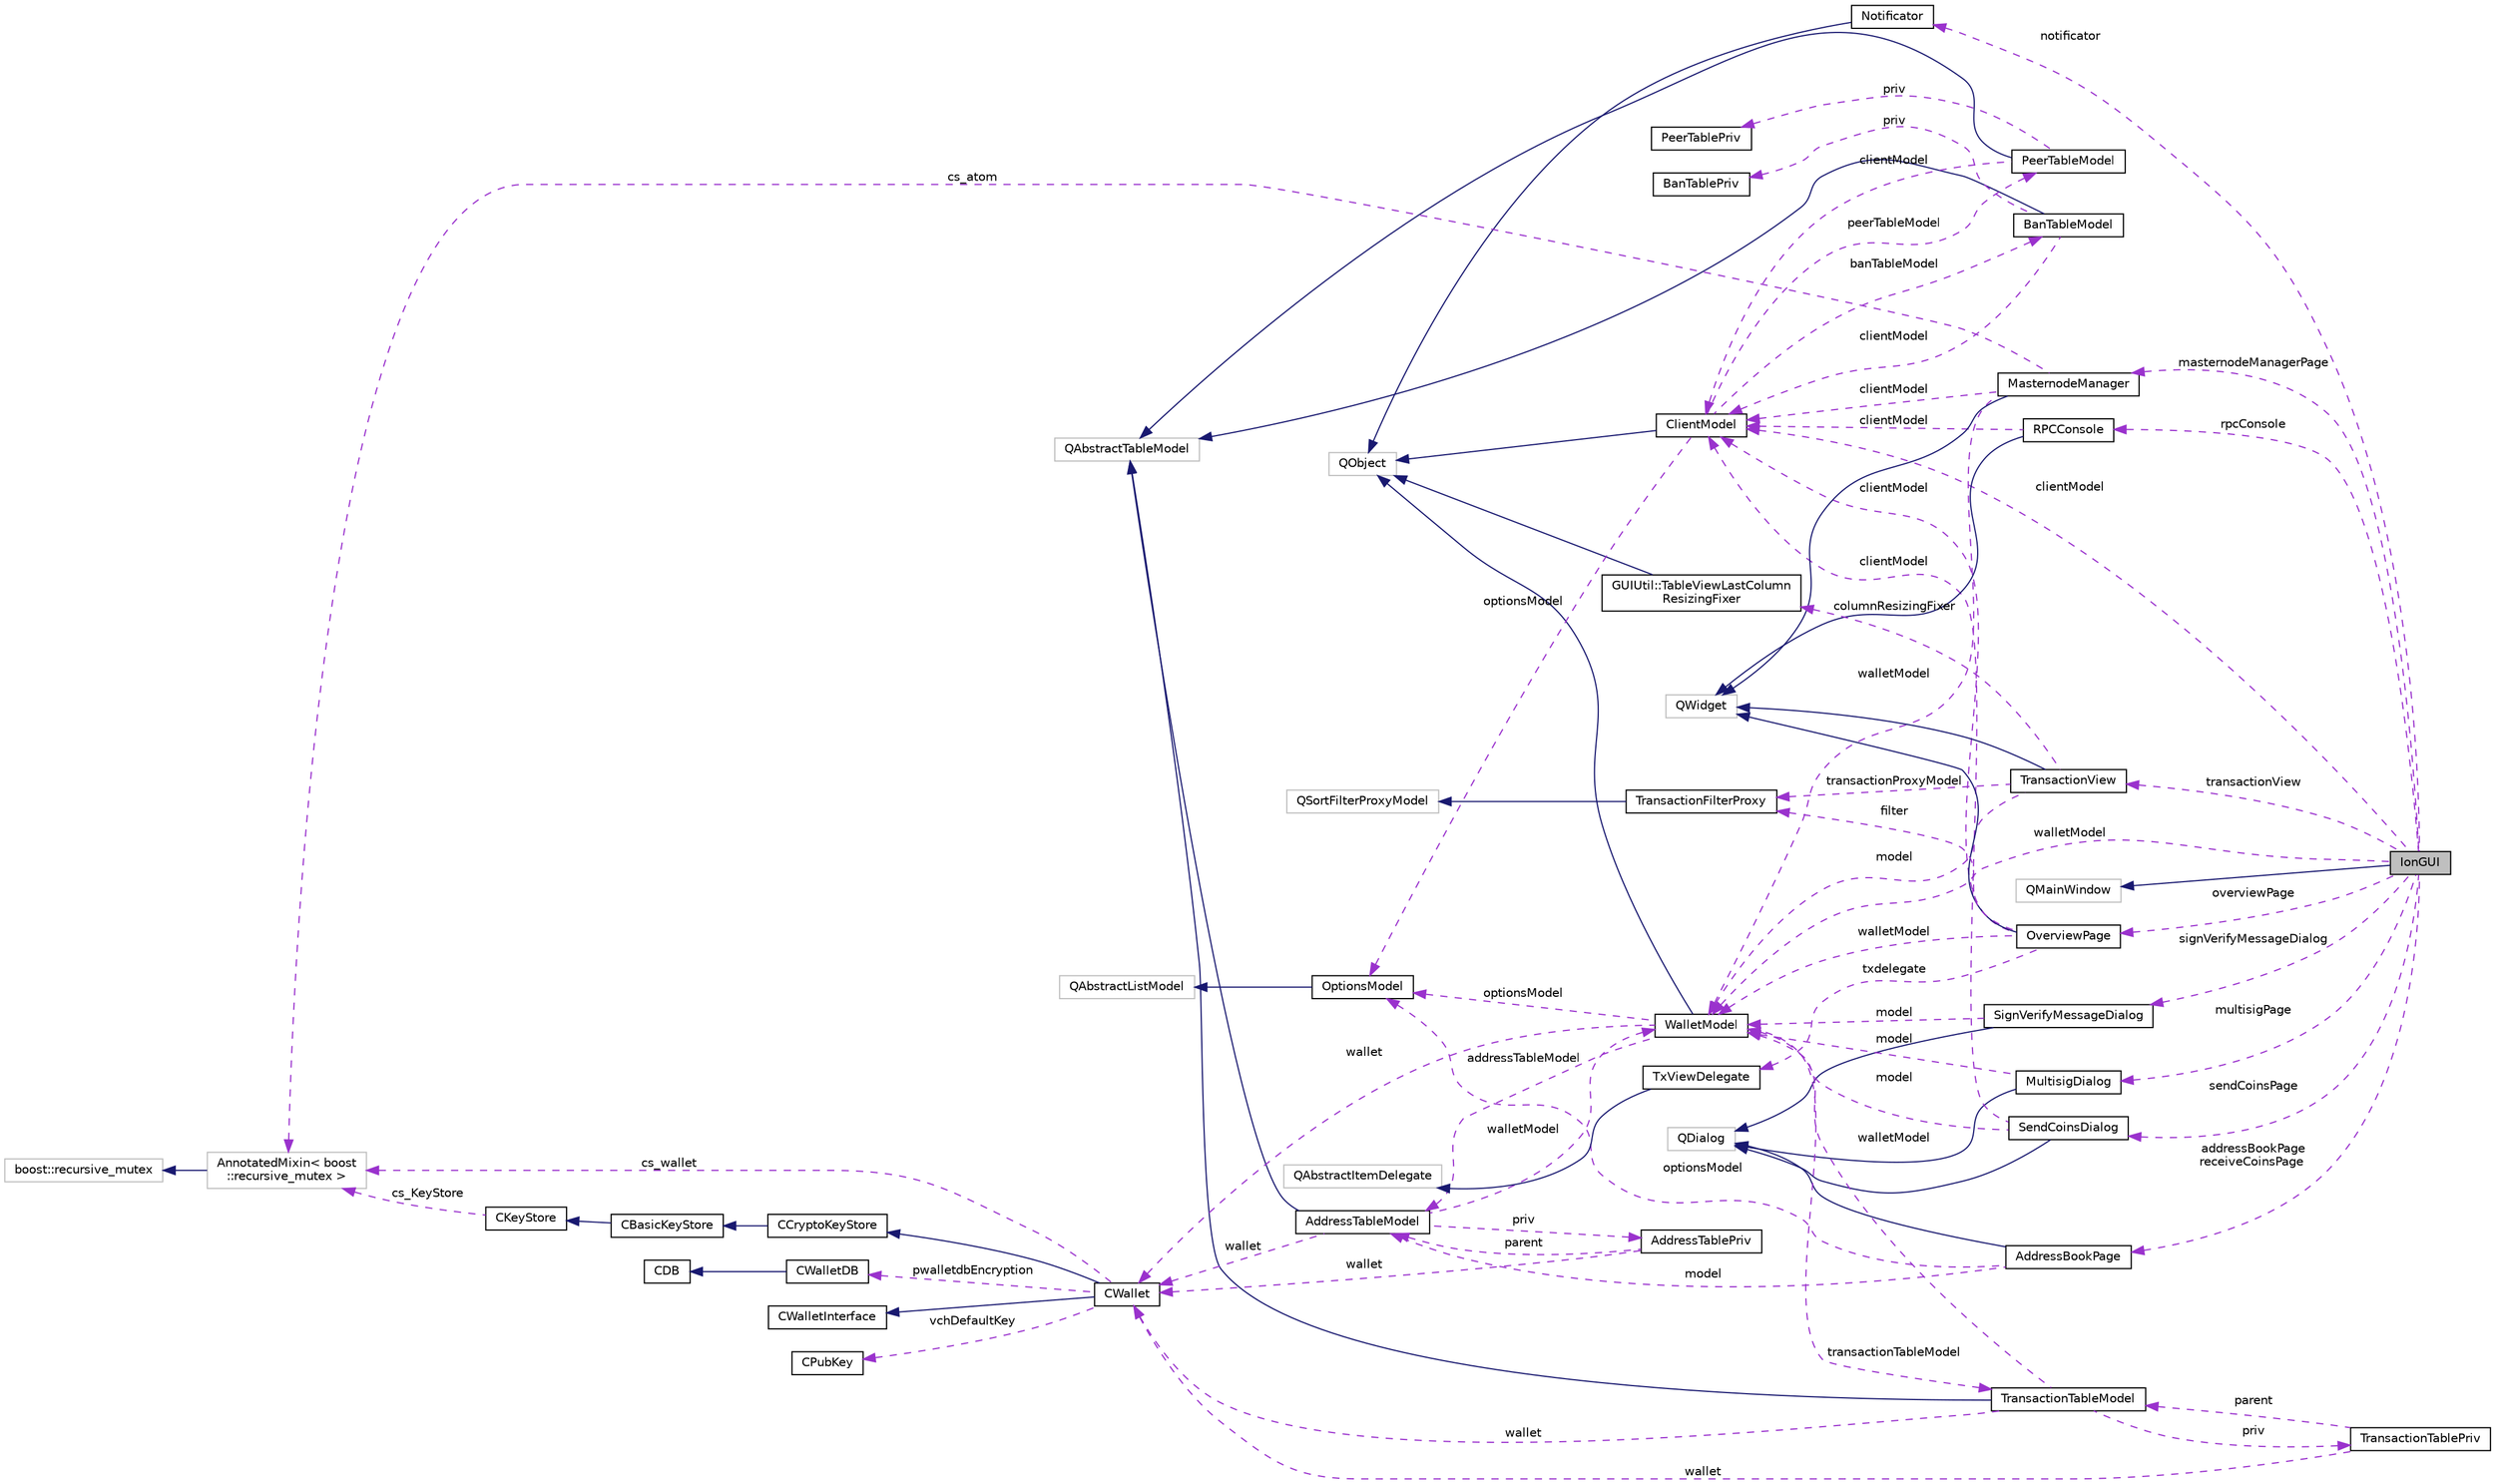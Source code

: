digraph "IonGUI"
{
  edge [fontname="Helvetica",fontsize="10",labelfontname="Helvetica",labelfontsize="10"];
  node [fontname="Helvetica",fontsize="10",shape=record];
  rankdir="LR";
  Node2 [label="IonGUI",height=0.2,width=0.4,color="black", fillcolor="grey75", style="filled", fontcolor="black"];
  Node3 -> Node2 [dir="back",color="midnightblue",fontsize="10",style="solid",fontname="Helvetica"];
  Node3 [label="QMainWindow",height=0.2,width=0.4,color="grey75", fillcolor="white", style="filled"];
  Node4 -> Node2 [dir="back",color="darkorchid3",fontsize="10",style="dashed",label=" multisigPage" ,fontname="Helvetica"];
  Node4 [label="MultisigDialog",height=0.2,width=0.4,color="black", fillcolor="white", style="filled",URL="$d4/df4/class_multisig_dialog.html"];
  Node5 -> Node4 [dir="back",color="midnightblue",fontsize="10",style="solid",fontname="Helvetica"];
  Node5 [label="QDialog",height=0.2,width=0.4,color="grey75", fillcolor="white", style="filled"];
  Node6 -> Node4 [dir="back",color="darkorchid3",fontsize="10",style="dashed",label=" model" ,fontname="Helvetica"];
  Node6 [label="WalletModel",height=0.2,width=0.4,color="black", fillcolor="white", style="filled",URL="$d4/d27/class_wallet_model.html",tooltip="Interface to Ion wallet from Qt view code. "];
  Node7 -> Node6 [dir="back",color="midnightblue",fontsize="10",style="solid",fontname="Helvetica"];
  Node7 [label="QObject",height=0.2,width=0.4,color="grey75", fillcolor="white", style="filled"];
  Node8 -> Node6 [dir="back",color="darkorchid3",fontsize="10",style="dashed",label=" transactionTableModel" ,fontname="Helvetica"];
  Node8 [label="TransactionTableModel",height=0.2,width=0.4,color="black", fillcolor="white", style="filled",URL="$d7/dfe/class_transaction_table_model.html",tooltip="UI model for the transaction table of a wallet. "];
  Node9 -> Node8 [dir="back",color="midnightblue",fontsize="10",style="solid",fontname="Helvetica"];
  Node9 [label="QAbstractTableModel",height=0.2,width=0.4,color="grey75", fillcolor="white", style="filled"];
  Node10 -> Node8 [dir="back",color="darkorchid3",fontsize="10",style="dashed",label=" priv" ,fontname="Helvetica"];
  Node10 [label="TransactionTablePriv",height=0.2,width=0.4,color="black", fillcolor="white", style="filled",URL="$d2/ddb/class_transaction_table_priv.html"];
  Node8 -> Node10 [dir="back",color="darkorchid3",fontsize="10",style="dashed",label=" parent" ,fontname="Helvetica"];
  Node11 -> Node10 [dir="back",color="darkorchid3",fontsize="10",style="dashed",label=" wallet" ,fontname="Helvetica"];
  Node11 [label="CWallet",height=0.2,width=0.4,color="black", fillcolor="white", style="filled",URL="$d2/de5/class_c_wallet.html",tooltip="A CWallet is an extension of a keystore, which also maintains a set of transactions and balances..."];
  Node12 -> Node11 [dir="back",color="midnightblue",fontsize="10",style="solid",fontname="Helvetica"];
  Node12 [label="CCryptoKeyStore",height=0.2,width=0.4,color="black", fillcolor="white", style="filled",URL="$db/dad/class_c_crypto_key_store.html",tooltip="Keystore which keeps the private keys encrypted. "];
  Node13 -> Node12 [dir="back",color="midnightblue",fontsize="10",style="solid",fontname="Helvetica"];
  Node13 [label="CBasicKeyStore",height=0.2,width=0.4,color="black", fillcolor="white", style="filled",URL="$db/db1/class_c_basic_key_store.html",tooltip="Basic key store, that keeps keys in an address->secret map. "];
  Node14 -> Node13 [dir="back",color="midnightblue",fontsize="10",style="solid",fontname="Helvetica"];
  Node14 [label="CKeyStore",height=0.2,width=0.4,color="black", fillcolor="white", style="filled",URL="$d0/dc3/class_c_key_store.html",tooltip="A virtual base class for key stores. "];
  Node15 -> Node14 [dir="back",color="darkorchid3",fontsize="10",style="dashed",label=" cs_KeyStore" ,fontname="Helvetica"];
  Node15 [label="AnnotatedMixin\< boost\l::recursive_mutex \>",height=0.2,width=0.4,color="grey75", fillcolor="white", style="filled"];
  Node16 -> Node15 [dir="back",color="midnightblue",fontsize="10",style="solid",fontname="Helvetica"];
  Node16 [label="boost::recursive_mutex",height=0.2,width=0.4,color="grey75", fillcolor="white", style="filled"];
  Node17 -> Node11 [dir="back",color="midnightblue",fontsize="10",style="solid",fontname="Helvetica"];
  Node17 [label="CWalletInterface",height=0.2,width=0.4,color="black", fillcolor="white", style="filled",URL="$dc/d1a/class_c_wallet_interface.html"];
  Node18 -> Node11 [dir="back",color="darkorchid3",fontsize="10",style="dashed",label=" vchDefaultKey" ,fontname="Helvetica"];
  Node18 [label="CPubKey",height=0.2,width=0.4,color="black", fillcolor="white", style="filled",URL="$da/d4e/class_c_pub_key.html",tooltip="An encapsulated public key. "];
  Node15 -> Node11 [dir="back",color="darkorchid3",fontsize="10",style="dashed",label=" cs_wallet" ,fontname="Helvetica"];
  Node19 -> Node11 [dir="back",color="darkorchid3",fontsize="10",style="dashed",label=" pwalletdbEncryption" ,fontname="Helvetica"];
  Node19 [label="CWalletDB",height=0.2,width=0.4,color="black", fillcolor="white", style="filled",URL="$d4/d90/class_c_wallet_d_b.html",tooltip="Access to the wallet database (wallet.dat) "];
  Node20 -> Node19 [dir="back",color="midnightblue",fontsize="10",style="solid",fontname="Helvetica"];
  Node20 [label="CDB",height=0.2,width=0.4,color="black", fillcolor="white", style="filled",URL="$d1/d2e/class_c_d_b.html",tooltip="RAII class that provides access to a Berkeley database. "];
  Node6 -> Node8 [dir="back",color="darkorchid3",fontsize="10",style="dashed",label=" walletModel" ,fontname="Helvetica"];
  Node11 -> Node8 [dir="back",color="darkorchid3",fontsize="10",style="dashed",label=" wallet" ,fontname="Helvetica"];
  Node21 -> Node6 [dir="back",color="darkorchid3",fontsize="10",style="dashed",label=" addressTableModel" ,fontname="Helvetica"];
  Node21 [label="AddressTableModel",height=0.2,width=0.4,color="black", fillcolor="white", style="filled",URL="$d9/ded/class_address_table_model.html",tooltip="Qt model of the address book in the core. "];
  Node9 -> Node21 [dir="back",color="midnightblue",fontsize="10",style="solid",fontname="Helvetica"];
  Node22 -> Node21 [dir="back",color="darkorchid3",fontsize="10",style="dashed",label=" priv" ,fontname="Helvetica"];
  Node22 [label="AddressTablePriv",height=0.2,width=0.4,color="black", fillcolor="white", style="filled",URL="$de/dba/class_address_table_priv.html"];
  Node21 -> Node22 [dir="back",color="darkorchid3",fontsize="10",style="dashed",label=" parent" ,fontname="Helvetica"];
  Node11 -> Node22 [dir="back",color="darkorchid3",fontsize="10",style="dashed",label=" wallet" ,fontname="Helvetica"];
  Node6 -> Node21 [dir="back",color="darkorchid3",fontsize="10",style="dashed",label=" walletModel" ,fontname="Helvetica"];
  Node11 -> Node21 [dir="back",color="darkorchid3",fontsize="10",style="dashed",label=" wallet" ,fontname="Helvetica"];
  Node23 -> Node6 [dir="back",color="darkorchid3",fontsize="10",style="dashed",label=" optionsModel" ,fontname="Helvetica"];
  Node23 [label="OptionsModel",height=0.2,width=0.4,color="black", fillcolor="white", style="filled",URL="$da/d1f/class_options_model.html",tooltip="Interface from Qt to configuration data structure for Ion client. "];
  Node24 -> Node23 [dir="back",color="midnightblue",fontsize="10",style="solid",fontname="Helvetica"];
  Node24 [label="QAbstractListModel",height=0.2,width=0.4,color="grey75", fillcolor="white", style="filled"];
  Node11 -> Node6 [dir="back",color="darkorchid3",fontsize="10",style="dashed",label=" wallet" ,fontname="Helvetica"];
  Node25 -> Node2 [dir="back",color="darkorchid3",fontsize="10",style="dashed",label=" addressBookPage\nreceiveCoinsPage" ,fontname="Helvetica"];
  Node25 [label="AddressBookPage",height=0.2,width=0.4,color="black", fillcolor="white", style="filled",URL="$d3/d4a/class_address_book_page.html",tooltip="Widget that shows a list of sending or receiving addresses. "];
  Node5 -> Node25 [dir="back",color="midnightblue",fontsize="10",style="solid",fontname="Helvetica"];
  Node21 -> Node25 [dir="back",color="darkorchid3",fontsize="10",style="dashed",label=" model" ,fontname="Helvetica"];
  Node23 -> Node25 [dir="back",color="darkorchid3",fontsize="10",style="dashed",label=" optionsModel" ,fontname="Helvetica"];
  Node26 -> Node2 [dir="back",color="darkorchid3",fontsize="10",style="dashed",label=" signVerifyMessageDialog" ,fontname="Helvetica"];
  Node26 [label="SignVerifyMessageDialog",height=0.2,width=0.4,color="black", fillcolor="white", style="filled",URL="$d1/d26/class_sign_verify_message_dialog.html"];
  Node5 -> Node26 [dir="back",color="midnightblue",fontsize="10",style="solid",fontname="Helvetica"];
  Node6 -> Node26 [dir="back",color="darkorchid3",fontsize="10",style="dashed",label=" model" ,fontname="Helvetica"];
  Node27 -> Node2 [dir="back",color="darkorchid3",fontsize="10",style="dashed",label=" clientModel" ,fontname="Helvetica"];
  Node27 [label="ClientModel",height=0.2,width=0.4,color="black", fillcolor="white", style="filled",URL="$df/d25/class_client_model.html",tooltip="Model for Ion network client. "];
  Node7 -> Node27 [dir="back",color="midnightblue",fontsize="10",style="solid",fontname="Helvetica"];
  Node28 -> Node27 [dir="back",color="darkorchid3",fontsize="10",style="dashed",label=" peerTableModel" ,fontname="Helvetica"];
  Node28 [label="PeerTableModel",height=0.2,width=0.4,color="black", fillcolor="white", style="filled",URL="$d7/d25/class_peer_table_model.html",tooltip="Qt model providing information about connected peers, similar to the \"getpeerinfo\" RPC call..."];
  Node9 -> Node28 [dir="back",color="midnightblue",fontsize="10",style="solid",fontname="Helvetica"];
  Node29 -> Node28 [dir="back",color="darkorchid3",fontsize="10",style="dashed",label=" priv" ,fontname="Helvetica"];
  Node29 [label="PeerTablePriv",height=0.2,width=0.4,color="black", fillcolor="white", style="filled",URL="$dd/d0b/class_peer_table_priv.html"];
  Node27 -> Node28 [dir="back",color="darkorchid3",fontsize="10",style="dashed",label=" clientModel" ,fontname="Helvetica"];
  Node30 -> Node27 [dir="back",color="darkorchid3",fontsize="10",style="dashed",label=" banTableModel" ,fontname="Helvetica"];
  Node30 [label="BanTableModel",height=0.2,width=0.4,color="black", fillcolor="white", style="filled",URL="$d7/d4f/class_ban_table_model.html",tooltip="Qt model providing information about connected peers, similar to the \"getpeerinfo\" RPC call..."];
  Node9 -> Node30 [dir="back",color="midnightblue",fontsize="10",style="solid",fontname="Helvetica"];
  Node31 -> Node30 [dir="back",color="darkorchid3",fontsize="10",style="dashed",label=" priv" ,fontname="Helvetica"];
  Node31 [label="BanTablePriv",height=0.2,width=0.4,color="black", fillcolor="white", style="filled",URL="$d6/d05/class_ban_table_priv.html"];
  Node27 -> Node30 [dir="back",color="darkorchid3",fontsize="10",style="dashed",label=" clientModel" ,fontname="Helvetica"];
  Node23 -> Node27 [dir="back",color="darkorchid3",fontsize="10",style="dashed",label=" optionsModel" ,fontname="Helvetica"];
  Node32 -> Node2 [dir="back",color="darkorchid3",fontsize="10",style="dashed",label=" rpcConsole" ,fontname="Helvetica"];
  Node32 [label="RPCConsole",height=0.2,width=0.4,color="black", fillcolor="white", style="filled",URL="$d7/de8/class_r_p_c_console.html",tooltip="Local Ion RPC console. "];
  Node33 -> Node32 [dir="back",color="midnightblue",fontsize="10",style="solid",fontname="Helvetica"];
  Node33 [label="QWidget",height=0.2,width=0.4,color="grey75", fillcolor="white", style="filled"];
  Node27 -> Node32 [dir="back",color="darkorchid3",fontsize="10",style="dashed",label=" clientModel" ,fontname="Helvetica"];
  Node34 -> Node2 [dir="back",color="darkorchid3",fontsize="10",style="dashed",label=" overviewPage" ,fontname="Helvetica"];
  Node34 [label="OverviewPage",height=0.2,width=0.4,color="black", fillcolor="white", style="filled",URL="$d1/d91/class_overview_page.html",tooltip="Overview (\"home\") page widget. "];
  Node33 -> Node34 [dir="back",color="midnightblue",fontsize="10",style="solid",fontname="Helvetica"];
  Node35 -> Node34 [dir="back",color="darkorchid3",fontsize="10",style="dashed",label=" filter" ,fontname="Helvetica"];
  Node35 [label="TransactionFilterProxy",height=0.2,width=0.4,color="black", fillcolor="white", style="filled",URL="$d2/ddd/class_transaction_filter_proxy.html",tooltip="Filter the transaction list according to pre-specified rules. "];
  Node36 -> Node35 [dir="back",color="midnightblue",fontsize="10",style="solid",fontname="Helvetica"];
  Node36 [label="QSortFilterProxyModel",height=0.2,width=0.4,color="grey75", fillcolor="white", style="filled"];
  Node27 -> Node34 [dir="back",color="darkorchid3",fontsize="10",style="dashed",label=" clientModel" ,fontname="Helvetica"];
  Node6 -> Node34 [dir="back",color="darkorchid3",fontsize="10",style="dashed",label=" walletModel" ,fontname="Helvetica"];
  Node37 -> Node34 [dir="back",color="darkorchid3",fontsize="10",style="dashed",label=" txdelegate" ,fontname="Helvetica"];
  Node37 [label="TxViewDelegate",height=0.2,width=0.4,color="black", fillcolor="white", style="filled",URL="$da/db0/class_tx_view_delegate.html"];
  Node38 -> Node37 [dir="back",color="midnightblue",fontsize="10",style="solid",fontname="Helvetica"];
  Node38 [label="QAbstractItemDelegate",height=0.2,width=0.4,color="grey75", fillcolor="white", style="filled"];
  Node39 -> Node2 [dir="back",color="darkorchid3",fontsize="10",style="dashed",label=" transactionView" ,fontname="Helvetica"];
  Node39 [label="TransactionView",height=0.2,width=0.4,color="black", fillcolor="white", style="filled",URL="$d2/d2c/class_transaction_view.html",tooltip="Widget showing the transaction list for a wallet, including a filter row. "];
  Node33 -> Node39 [dir="back",color="midnightblue",fontsize="10",style="solid",fontname="Helvetica"];
  Node40 -> Node39 [dir="back",color="darkorchid3",fontsize="10",style="dashed",label=" columnResizingFixer" ,fontname="Helvetica"];
  Node40 [label="GUIUtil::TableViewLastColumn\lResizingFixer",height=0.2,width=0.4,color="black", fillcolor="white", style="filled",URL="$dc/df3/class_g_u_i_util_1_1_table_view_last_column_resizing_fixer.html",tooltip="Makes a QTableView last column feel as if it was being resized from its left border. "];
  Node7 -> Node40 [dir="back",color="midnightblue",fontsize="10",style="solid",fontname="Helvetica"];
  Node35 -> Node39 [dir="back",color="darkorchid3",fontsize="10",style="dashed",label=" transactionProxyModel" ,fontname="Helvetica"];
  Node6 -> Node39 [dir="back",color="darkorchid3",fontsize="10",style="dashed",label=" model" ,fontname="Helvetica"];
  Node41 -> Node2 [dir="back",color="darkorchid3",fontsize="10",style="dashed",label=" notificator" ,fontname="Helvetica"];
  Node41 [label="Notificator",height=0.2,width=0.4,color="black", fillcolor="white", style="filled",URL="$da/d97/class_notificator.html",tooltip="Cross-platform desktop notification client. "];
  Node7 -> Node41 [dir="back",color="midnightblue",fontsize="10",style="solid",fontname="Helvetica"];
  Node6 -> Node2 [dir="back",color="darkorchid3",fontsize="10",style="dashed",label=" walletModel" ,fontname="Helvetica"];
  Node42 -> Node2 [dir="back",color="darkorchid3",fontsize="10",style="dashed",label=" masternodeManagerPage" ,fontname="Helvetica"];
  Node42 [label="MasternodeManager",height=0.2,width=0.4,color="black", fillcolor="white", style="filled",URL="$d9/d70/class_masternode_manager.html",tooltip="Masternode Manager page widget. "];
  Node33 -> Node42 [dir="back",color="midnightblue",fontsize="10",style="solid",fontname="Helvetica"];
  Node27 -> Node42 [dir="back",color="darkorchid3",fontsize="10",style="dashed",label=" clientModel" ,fontname="Helvetica"];
  Node15 -> Node42 [dir="back",color="darkorchid3",fontsize="10",style="dashed",label=" cs_atom" ,fontname="Helvetica"];
  Node6 -> Node42 [dir="back",color="darkorchid3",fontsize="10",style="dashed",label=" walletModel" ,fontname="Helvetica"];
  Node43 -> Node2 [dir="back",color="darkorchid3",fontsize="10",style="dashed",label=" sendCoinsPage" ,fontname="Helvetica"];
  Node43 [label="SendCoinsDialog",height=0.2,width=0.4,color="black", fillcolor="white", style="filled",URL="$d6/de6/class_send_coins_dialog.html",tooltip="Dialog for sending ions. "];
  Node5 -> Node43 [dir="back",color="midnightblue",fontsize="10",style="solid",fontname="Helvetica"];
  Node27 -> Node43 [dir="back",color="darkorchid3",fontsize="10",style="dashed",label=" clientModel" ,fontname="Helvetica"];
  Node6 -> Node43 [dir="back",color="darkorchid3",fontsize="10",style="dashed",label=" model" ,fontname="Helvetica"];
}
